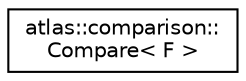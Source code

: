 digraph "Graphical Class Hierarchy"
{
  edge [fontname="Helvetica",fontsize="10",labelfontname="Helvetica",labelfontsize="10"];
  node [fontname="Helvetica",fontsize="10",shape=record];
  rankdir="LR";
  Node1 [label="atlas::comparison::\lCompare\< F \>",height=0.2,width=0.4,color="black", fillcolor="white", style="filled",URL="$classatlas_1_1comparison_1_1Compare.html"];
}
